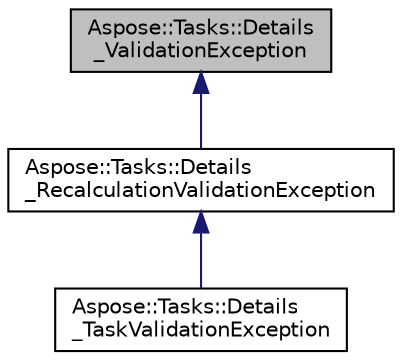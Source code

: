 digraph "Aspose::Tasks::Details_ValidationException"
{
 // LATEX_PDF_SIZE
  edge [fontname="Helvetica",fontsize="10",labelfontname="Helvetica",labelfontsize="10"];
  node [fontname="Helvetica",fontsize="10",shape=record];
  Node1 [label="Aspose::Tasks::Details\l_ValidationException",height=0.2,width=0.4,color="black", fillcolor="grey75", style="filled", fontcolor="black",tooltip="Represents an exception which is thrown when errors are found during validation of entity."];
  Node1 -> Node2 [dir="back",color="midnightblue",fontsize="10",style="solid",fontname="Helvetica"];
  Node2 [label="Aspose::Tasks::Details\l_RecalculationValidationException",height=0.2,width=0.4,color="black", fillcolor="white", style="filled",URL="$class_aspose_1_1_tasks_1_1_details___recalculation_validation_exception.html",tooltip="Represents an exception which is thrown when errors are found in project after recalculation."];
  Node2 -> Node3 [dir="back",color="midnightblue",fontsize="10",style="solid",fontname="Helvetica"];
  Node3 [label="Aspose::Tasks::Details\l_TaskValidationException",height=0.2,width=0.4,color="black", fillcolor="white", style="filled",URL="$class_aspose_1_1_tasks_1_1_details___task_validation_exception.html",tooltip="Represents an exception which is thrown when errors are found in project's tasks after recalculation."];
}
